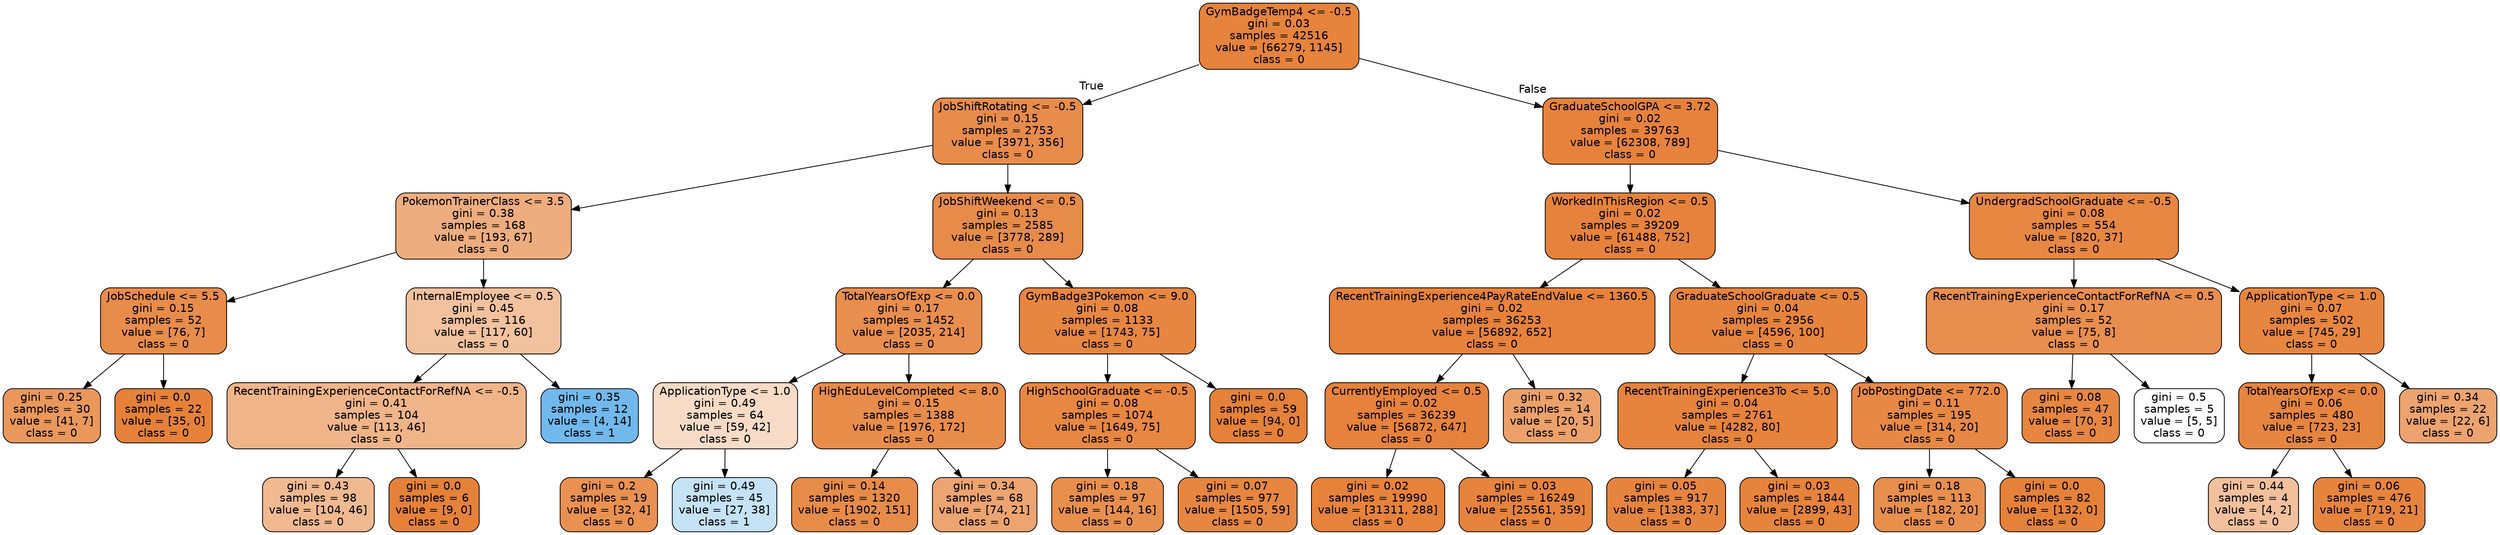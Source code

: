 digraph Tree {
node [shape=box, style="filled, rounded", color="black", fontname=helvetica] ;
edge [fontname=helvetica] ;
0 [label="GymBadgeTemp4 <= -0.5\ngini = 0.03\nsamples = 42516\nvalue = [66279, 1145]\nclass = 0", fillcolor="#e58139fb"] ;
1 [label="JobShiftRotating <= -0.5\ngini = 0.15\nsamples = 2753\nvalue = [3971, 356]\nclass = 0", fillcolor="#e58139e8"] ;
0 -> 1 [labeldistance=2.5, labelangle=45, headlabel="True"] ;
2 [label="PokemonTrainerClass <= 3.5\ngini = 0.38\nsamples = 168\nvalue = [193, 67]\nclass = 0", fillcolor="#e58139a6"] ;
1 -> 2 ;
3 [label="JobSchedule <= 5.5\ngini = 0.15\nsamples = 52\nvalue = [76, 7]\nclass = 0", fillcolor="#e58139e8"] ;
2 -> 3 ;
4 [label="gini = 0.25\nsamples = 30\nvalue = [41, 7]\nclass = 0", fillcolor="#e58139d3"] ;
3 -> 4 ;
5 [label="gini = 0.0\nsamples = 22\nvalue = [35, 0]\nclass = 0", fillcolor="#e58139ff"] ;
3 -> 5 ;
6 [label="InternalEmployee <= 0.5\ngini = 0.45\nsamples = 116\nvalue = [117, 60]\nclass = 0", fillcolor="#e581397c"] ;
2 -> 6 ;
7 [label="RecentTrainingExperienceContactForRefNA <= -0.5\ngini = 0.41\nsamples = 104\nvalue = [113, 46]\nclass = 0", fillcolor="#e5813997"] ;
6 -> 7 ;
8 [label="gini = 0.43\nsamples = 98\nvalue = [104, 46]\nclass = 0", fillcolor="#e581398e"] ;
7 -> 8 ;
9 [label="gini = 0.0\nsamples = 6\nvalue = [9, 0]\nclass = 0", fillcolor="#e58139ff"] ;
7 -> 9 ;
10 [label="gini = 0.35\nsamples = 12\nvalue = [4, 14]\nclass = 1", fillcolor="#399de5b6"] ;
6 -> 10 ;
11 [label="JobShiftWeekend <= 0.5\ngini = 0.13\nsamples = 2585\nvalue = [3778, 289]\nclass = 0", fillcolor="#e58139eb"] ;
1 -> 11 ;
12 [label="TotalYearsOfExp <= 0.0\ngini = 0.17\nsamples = 1452\nvalue = [2035, 214]\nclass = 0", fillcolor="#e58139e4"] ;
11 -> 12 ;
13 [label="ApplicationType <= 1.0\ngini = 0.49\nsamples = 64\nvalue = [59, 42]\nclass = 0", fillcolor="#e5813949"] ;
12 -> 13 ;
14 [label="gini = 0.2\nsamples = 19\nvalue = [32, 4]\nclass = 0", fillcolor="#e58139df"] ;
13 -> 14 ;
15 [label="gini = 0.49\nsamples = 45\nvalue = [27, 38]\nclass = 1", fillcolor="#399de54a"] ;
13 -> 15 ;
16 [label="HighEduLevelCompleted <= 8.0\ngini = 0.15\nsamples = 1388\nvalue = [1976, 172]\nclass = 0", fillcolor="#e58139e9"] ;
12 -> 16 ;
17 [label="gini = 0.14\nsamples = 1320\nvalue = [1902, 151]\nclass = 0", fillcolor="#e58139eb"] ;
16 -> 17 ;
18 [label="gini = 0.34\nsamples = 68\nvalue = [74, 21]\nclass = 0", fillcolor="#e58139b7"] ;
16 -> 18 ;
19 [label="GymBadge3Pokemon <= 9.0\ngini = 0.08\nsamples = 1133\nvalue = [1743, 75]\nclass = 0", fillcolor="#e58139f4"] ;
11 -> 19 ;
20 [label="HighSchoolGraduate <= -0.5\ngini = 0.08\nsamples = 1074\nvalue = [1649, 75]\nclass = 0", fillcolor="#e58139f3"] ;
19 -> 20 ;
21 [label="gini = 0.18\nsamples = 97\nvalue = [144, 16]\nclass = 0", fillcolor="#e58139e3"] ;
20 -> 21 ;
22 [label="gini = 0.07\nsamples = 977\nvalue = [1505, 59]\nclass = 0", fillcolor="#e58139f5"] ;
20 -> 22 ;
23 [label="gini = 0.0\nsamples = 59\nvalue = [94, 0]\nclass = 0", fillcolor="#e58139ff"] ;
19 -> 23 ;
24 [label="GraduateSchoolGPA <= 3.72\ngini = 0.02\nsamples = 39763\nvalue = [62308, 789]\nclass = 0", fillcolor="#e58139fc"] ;
0 -> 24 [labeldistance=2.5, labelangle=-45, headlabel="False"] ;
25 [label="WorkedInThisRegion <= 0.5\ngini = 0.02\nsamples = 39209\nvalue = [61488, 752]\nclass = 0", fillcolor="#e58139fc"] ;
24 -> 25 ;
26 [label="RecentTrainingExperience4PayRateEndValue <= 1360.5\ngini = 0.02\nsamples = 36253\nvalue = [56892, 652]\nclass = 0", fillcolor="#e58139fc"] ;
25 -> 26 ;
27 [label="CurrentlyEmployed <= 0.5\ngini = 0.02\nsamples = 36239\nvalue = [56872, 647]\nclass = 0", fillcolor="#e58139fc"] ;
26 -> 27 ;
28 [label="gini = 0.02\nsamples = 19990\nvalue = [31311, 288]\nclass = 0", fillcolor="#e58139fd"] ;
27 -> 28 ;
29 [label="gini = 0.03\nsamples = 16249\nvalue = [25561, 359]\nclass = 0", fillcolor="#e58139fb"] ;
27 -> 29 ;
30 [label="gini = 0.32\nsamples = 14\nvalue = [20, 5]\nclass = 0", fillcolor="#e58139bf"] ;
26 -> 30 ;
31 [label="GraduateSchoolGraduate <= 0.5\ngini = 0.04\nsamples = 2956\nvalue = [4596, 100]\nclass = 0", fillcolor="#e58139f9"] ;
25 -> 31 ;
32 [label="RecentTrainingExperience3To <= 5.0\ngini = 0.04\nsamples = 2761\nvalue = [4282, 80]\nclass = 0", fillcolor="#e58139fa"] ;
31 -> 32 ;
33 [label="gini = 0.05\nsamples = 917\nvalue = [1383, 37]\nclass = 0", fillcolor="#e58139f8"] ;
32 -> 33 ;
34 [label="gini = 0.03\nsamples = 1844\nvalue = [2899, 43]\nclass = 0", fillcolor="#e58139fb"] ;
32 -> 34 ;
35 [label="JobPostingDate <= 772.0\ngini = 0.11\nsamples = 195\nvalue = [314, 20]\nclass = 0", fillcolor="#e58139ef"] ;
31 -> 35 ;
36 [label="gini = 0.18\nsamples = 113\nvalue = [182, 20]\nclass = 0", fillcolor="#e58139e3"] ;
35 -> 36 ;
37 [label="gini = 0.0\nsamples = 82\nvalue = [132, 0]\nclass = 0", fillcolor="#e58139ff"] ;
35 -> 37 ;
38 [label="UndergradSchoolGraduate <= -0.5\ngini = 0.08\nsamples = 554\nvalue = [820, 37]\nclass = 0", fillcolor="#e58139f3"] ;
24 -> 38 ;
39 [label="RecentTrainingExperienceContactForRefNA <= 0.5\ngini = 0.17\nsamples = 52\nvalue = [75, 8]\nclass = 0", fillcolor="#e58139e4"] ;
38 -> 39 ;
40 [label="gini = 0.08\nsamples = 47\nvalue = [70, 3]\nclass = 0", fillcolor="#e58139f4"] ;
39 -> 40 ;
41 [label="gini = 0.5\nsamples = 5\nvalue = [5, 5]\nclass = 0", fillcolor="#e5813900"] ;
39 -> 41 ;
42 [label="ApplicationType <= 1.0\ngini = 0.07\nsamples = 502\nvalue = [745, 29]\nclass = 0", fillcolor="#e58139f5"] ;
38 -> 42 ;
43 [label="TotalYearsOfExp <= 0.0\ngini = 0.06\nsamples = 480\nvalue = [723, 23]\nclass = 0", fillcolor="#e58139f7"] ;
42 -> 43 ;
44 [label="gini = 0.44\nsamples = 4\nvalue = [4, 2]\nclass = 0", fillcolor="#e581397f"] ;
43 -> 44 ;
45 [label="gini = 0.06\nsamples = 476\nvalue = [719, 21]\nclass = 0", fillcolor="#e58139f8"] ;
43 -> 45 ;
46 [label="gini = 0.34\nsamples = 22\nvalue = [22, 6]\nclass = 0", fillcolor="#e58139b9"] ;
42 -> 46 ;
}